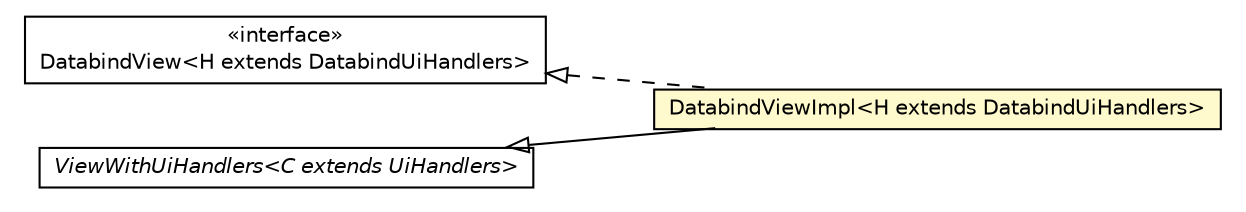 #!/usr/local/bin/dot
#
# Class diagram 
# Generated by UMLGraph version R5_6-24-gf6e263 (http://www.umlgraph.org/)
#

digraph G {
	edge [fontname="Helvetica",fontsize=10,labelfontname="Helvetica",labelfontsize=10];
	node [fontname="Helvetica",fontsize=10,shape=plaintext];
	nodesep=0.25;
	ranksep=0.5;
	rankdir=LR;
	// org.turbogwt.ext.gwtp.databind.client.DatabindView<H extends org.turbogwt.ext.gwtp.databind.client.DatabindUiHandlers>
	c41 [label=<<table title="org.turbogwt.ext.gwtp.databind.client.DatabindView" border="0" cellborder="1" cellspacing="0" cellpadding="2" port="p" href="./DatabindView.html">
		<tr><td><table border="0" cellspacing="0" cellpadding="1">
<tr><td align="center" balign="center"> &#171;interface&#187; </td></tr>
<tr><td align="center" balign="center"> DatabindView&lt;H extends DatabindUiHandlers&gt; </td></tr>
		</table></td></tr>
		</table>>, URL="./DatabindView.html", fontname="Helvetica", fontcolor="black", fontsize=10.0];
	// org.turbogwt.ext.gwtp.databind.client.DatabindViewImpl<H extends org.turbogwt.ext.gwtp.databind.client.DatabindUiHandlers>
	c42 [label=<<table title="org.turbogwt.ext.gwtp.databind.client.DatabindViewImpl" border="0" cellborder="1" cellspacing="0" cellpadding="2" port="p" bgcolor="lemonChiffon" href="./DatabindViewImpl.html">
		<tr><td><table border="0" cellspacing="0" cellpadding="1">
<tr><td align="center" balign="center"> DatabindViewImpl&lt;H extends DatabindUiHandlers&gt; </td></tr>
		</table></td></tr>
		</table>>, URL="./DatabindViewImpl.html", fontname="Helvetica", fontcolor="black", fontsize=10.0];
	//org.turbogwt.ext.gwtp.databind.client.DatabindViewImpl<H extends org.turbogwt.ext.gwtp.databind.client.DatabindUiHandlers> extends com.gwtplatform.mvp.client.ViewWithUiHandlers<H>
	c44:p -> c42:p [dir=back,arrowtail=empty];
	//org.turbogwt.ext.gwtp.databind.client.DatabindViewImpl<H extends org.turbogwt.ext.gwtp.databind.client.DatabindUiHandlers> implements org.turbogwt.ext.gwtp.databind.client.DatabindView<H extends org.turbogwt.ext.gwtp.databind.client.DatabindUiHandlers>
	c41:p -> c42:p [dir=back,arrowtail=empty,style=dashed];
	// com.gwtplatform.mvp.client.ViewWithUiHandlers<C extends com.gwtplatform.mvp.client.UiHandlers>
	c44 [label=<<table title="com.gwtplatform.mvp.client.ViewWithUiHandlers" border="0" cellborder="1" cellspacing="0" cellpadding="2" port="p">
		<tr><td><table border="0" cellspacing="0" cellpadding="1">
<tr><td align="center" balign="center"><font face="Helvetica-Oblique"> ViewWithUiHandlers&lt;C extends UiHandlers&gt; </font></td></tr>
		</table></td></tr>
		</table>>, URL="null", fontname="Helvetica", fontcolor="black", fontsize=10.0];
}

